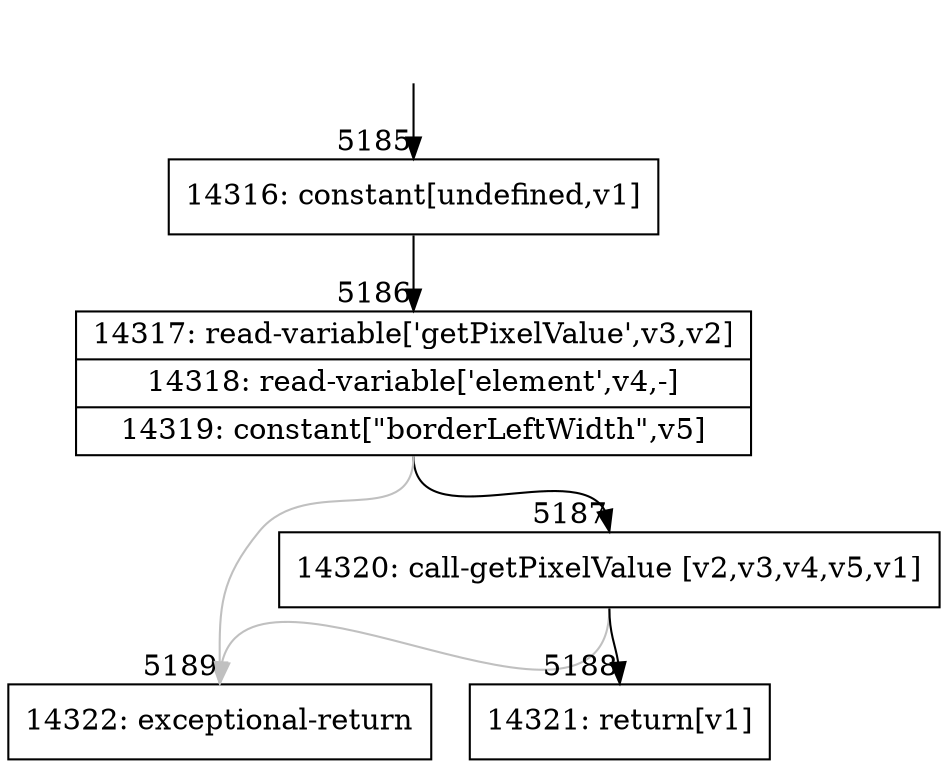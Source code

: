 digraph {
rankdir="TD"
BB_entry413[shape=none,label=""];
BB_entry413 -> BB5185 [tailport=s, headport=n, headlabel="    5185"]
BB5185 [shape=record label="{14316: constant[undefined,v1]}" ] 
BB5185 -> BB5186 [tailport=s, headport=n, headlabel="      5186"]
BB5186 [shape=record label="{14317: read-variable['getPixelValue',v3,v2]|14318: read-variable['element',v4,-]|14319: constant[\"borderLeftWidth\",v5]}" ] 
BB5186 -> BB5187 [tailport=s, headport=n, headlabel="      5187"]
BB5186 -> BB5189 [tailport=s, headport=n, color=gray, headlabel="      5189"]
BB5187 [shape=record label="{14320: call-getPixelValue [v2,v3,v4,v5,v1]}" ] 
BB5187 -> BB5188 [tailport=s, headport=n, headlabel="      5188"]
BB5187 -> BB5189 [tailport=s, headport=n, color=gray]
BB5188 [shape=record label="{14321: return[v1]}" ] 
BB5189 [shape=record label="{14322: exceptional-return}" ] 
//#$~ 3922
}
